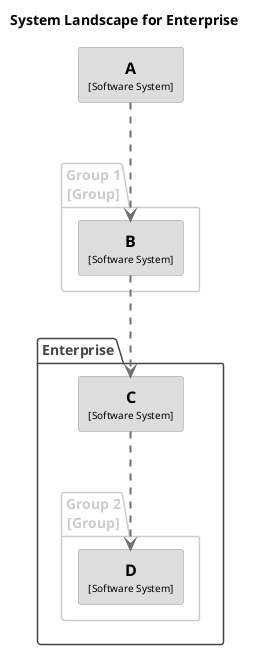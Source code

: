 @startuml
set separator none
title System Landscape for Enterprise

top to bottom direction

skinparam {
  shadowing false
  arrowFontSize 10
  defaultTextAlignment center
  wrapWidth 200
  maxMessageSize 100
}

hide stereotype

skinparam rectangle<<A>> {
  BackgroundColor #dddddd
  FontColor #000000
  BorderColor #9a9a9a
}
skinparam rectangle<<B>> {
  BackgroundColor #dddddd
  FontColor #000000
  BorderColor #9a9a9a
}
skinparam rectangle<<C>> {
  BackgroundColor #dddddd
  FontColor #000000
  BorderColor #9a9a9a
}
skinparam rectangle<<D>> {
  BackgroundColor #dddddd
  FontColor #000000
  BorderColor #9a9a9a
}

package "Enterprise" <<enterprise>> {
  skinparam PackageBorderColor<<enterprise>> #444444
  skinparam PackageFontColor<<enterprise>> #444444

  package "Group 2\n[Group]" <<group>> {
    skinparam PackageBorderColor<<group>> #cccccc
    skinparam PackageFontColor<<group>> #cccccc

    rectangle "==D\n<size:10>[Software System]</size>" <<D>> as D
  }

  rectangle "==C\n<size:10>[Software System]</size>" <<C>> as C
}

package "Group 1\n[Group]" <<group>> {
  skinparam PackageBorderColor<<group>> #cccccc
  skinparam PackageFontColor<<group>> #cccccc

  rectangle "==B\n<size:10>[Software System]</size>" <<B>> as B
}

rectangle "==A\n<size:10>[Software System]</size>" <<A>> as A

B .[#707070,thickness=2].> C : "<color:#707070>"
C .[#707070,thickness=2].> D : "<color:#707070>"
A .[#707070,thickness=2].> B : "<color:#707070>"
@enduml